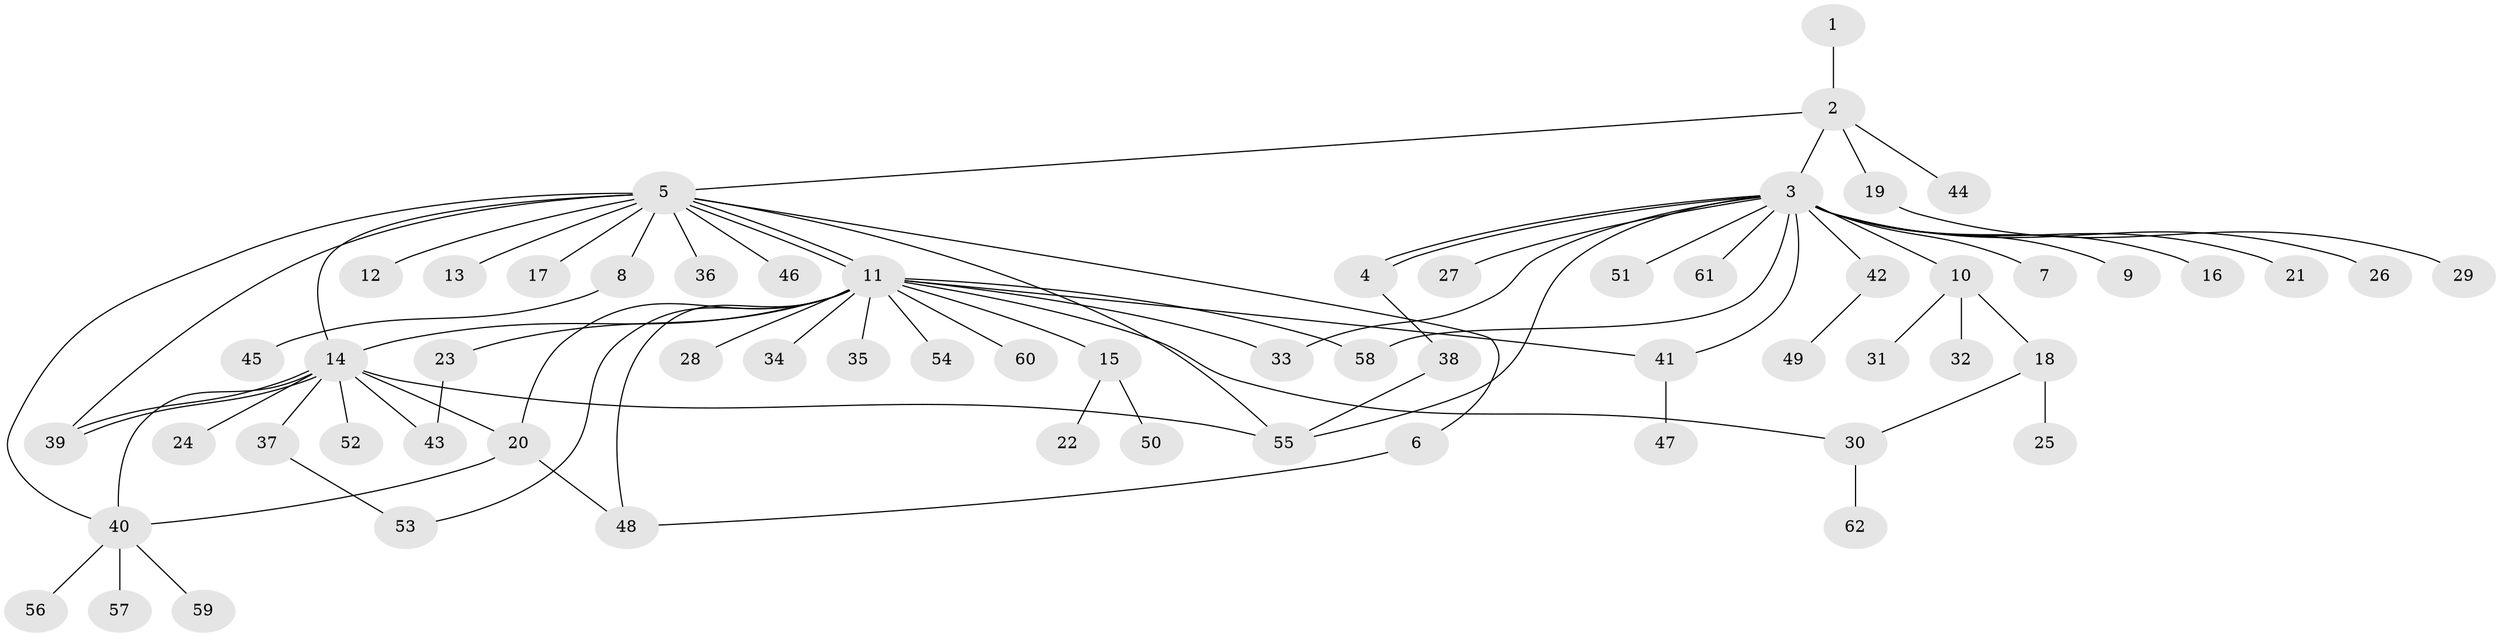 // coarse degree distribution, {1: 0.6086956521739131, 4: 0.043478260869565216, 16: 0.021739130434782608, 3: 0.06521739130434782, 12: 0.021739130434782608, 2: 0.1956521739130435, 20: 0.021739130434782608, 5: 0.021739130434782608}
// Generated by graph-tools (version 1.1) at 2025/23/03/03/25 07:23:48]
// undirected, 62 vertices, 80 edges
graph export_dot {
graph [start="1"]
  node [color=gray90,style=filled];
  1;
  2;
  3;
  4;
  5;
  6;
  7;
  8;
  9;
  10;
  11;
  12;
  13;
  14;
  15;
  16;
  17;
  18;
  19;
  20;
  21;
  22;
  23;
  24;
  25;
  26;
  27;
  28;
  29;
  30;
  31;
  32;
  33;
  34;
  35;
  36;
  37;
  38;
  39;
  40;
  41;
  42;
  43;
  44;
  45;
  46;
  47;
  48;
  49;
  50;
  51;
  52;
  53;
  54;
  55;
  56;
  57;
  58;
  59;
  60;
  61;
  62;
  1 -- 2;
  2 -- 3;
  2 -- 5;
  2 -- 19;
  2 -- 44;
  3 -- 4;
  3 -- 4;
  3 -- 7;
  3 -- 9;
  3 -- 10;
  3 -- 16;
  3 -- 21;
  3 -- 26;
  3 -- 27;
  3 -- 33;
  3 -- 41;
  3 -- 42;
  3 -- 51;
  3 -- 55;
  3 -- 58;
  3 -- 61;
  4 -- 38;
  5 -- 6;
  5 -- 8;
  5 -- 11;
  5 -- 11;
  5 -- 12;
  5 -- 13;
  5 -- 14;
  5 -- 17;
  5 -- 36;
  5 -- 39;
  5 -- 40;
  5 -- 46;
  5 -- 55;
  6 -- 48;
  8 -- 45;
  10 -- 18;
  10 -- 31;
  10 -- 32;
  11 -- 14;
  11 -- 15;
  11 -- 20;
  11 -- 23;
  11 -- 28;
  11 -- 30;
  11 -- 33;
  11 -- 34;
  11 -- 35;
  11 -- 41;
  11 -- 48;
  11 -- 53;
  11 -- 54;
  11 -- 58;
  11 -- 60;
  14 -- 20;
  14 -- 24;
  14 -- 37;
  14 -- 39;
  14 -- 39;
  14 -- 40;
  14 -- 43;
  14 -- 52;
  14 -- 55;
  15 -- 22;
  15 -- 50;
  18 -- 25;
  18 -- 30;
  19 -- 29;
  20 -- 40;
  20 -- 48;
  23 -- 43;
  30 -- 62;
  37 -- 53;
  38 -- 55;
  40 -- 56;
  40 -- 57;
  40 -- 59;
  41 -- 47;
  42 -- 49;
}
